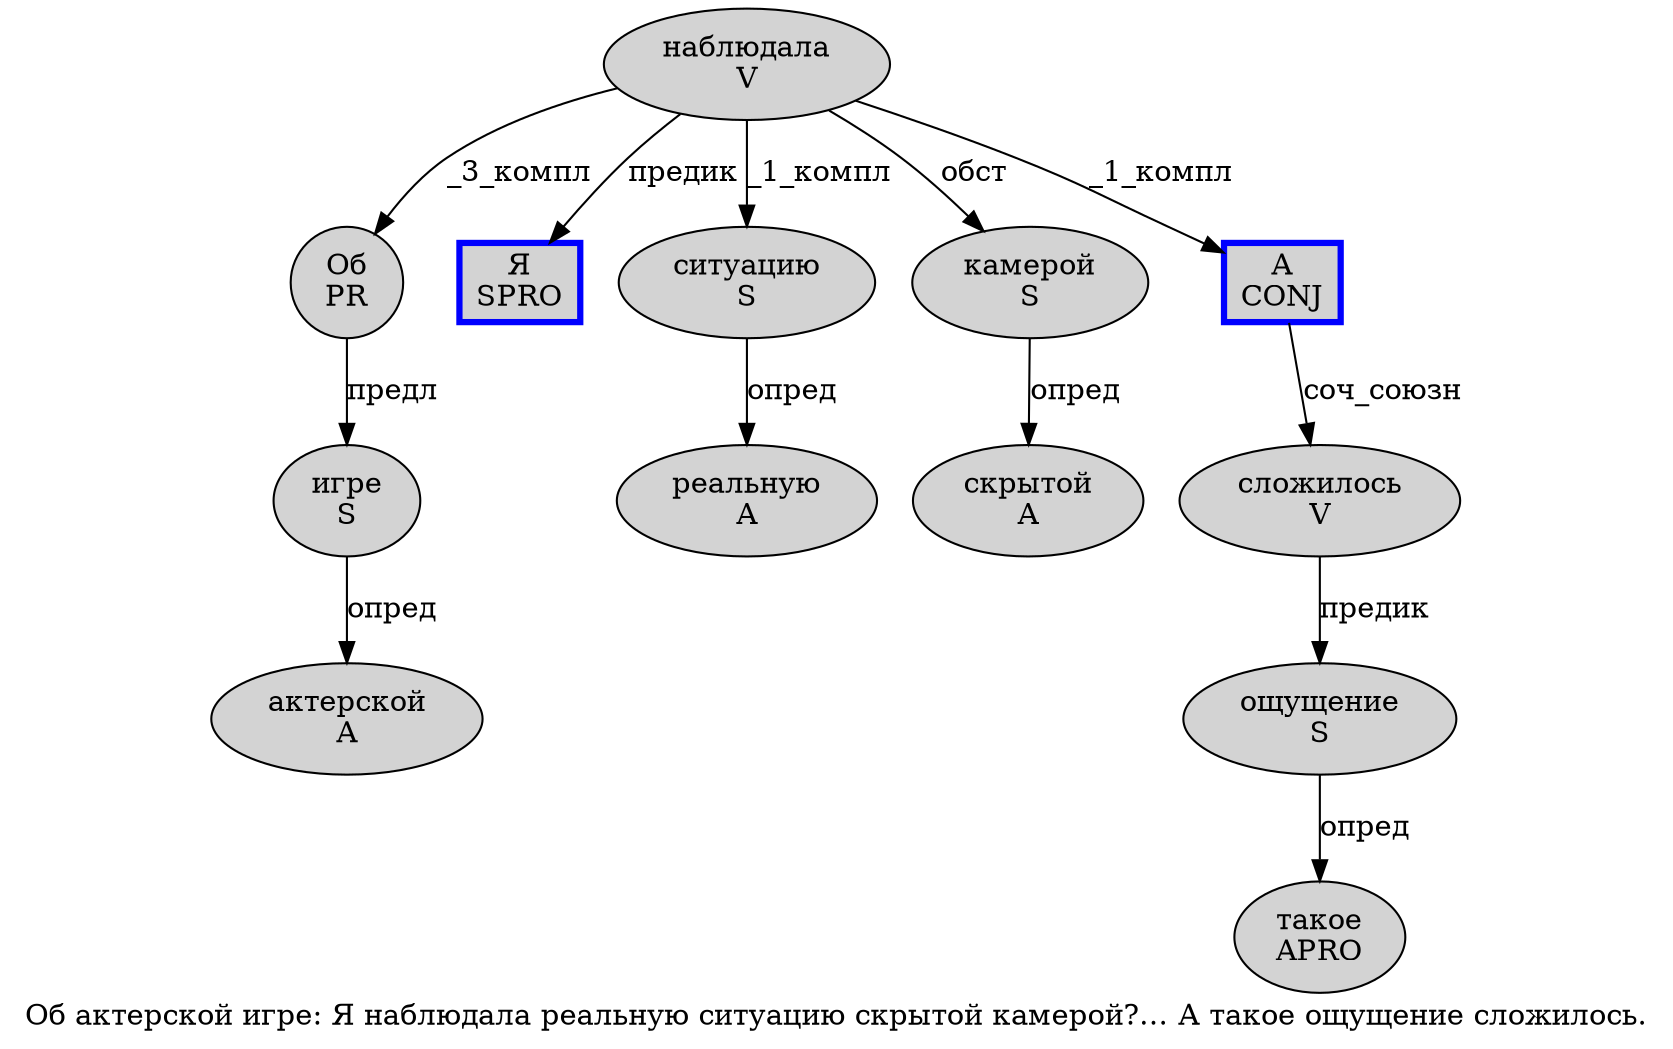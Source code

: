 digraph SENTENCE_219 {
	graph [label="Об актерской игре: Я наблюдала реальную ситуацию скрытой камерой?… А такое ощущение сложилось."]
	node [style=filled]
		0 [label="Об
PR" color="" fillcolor=lightgray penwidth=1 shape=ellipse]
		1 [label="актерской
A" color="" fillcolor=lightgray penwidth=1 shape=ellipse]
		2 [label="игре
S" color="" fillcolor=lightgray penwidth=1 shape=ellipse]
		4 [label="Я
SPRO" color=blue fillcolor=lightgray penwidth=3 shape=box]
		5 [label="наблюдала
V" color="" fillcolor=lightgray penwidth=1 shape=ellipse]
		6 [label="реальную
A" color="" fillcolor=lightgray penwidth=1 shape=ellipse]
		7 [label="ситуацию
S" color="" fillcolor=lightgray penwidth=1 shape=ellipse]
		8 [label="скрытой
A" color="" fillcolor=lightgray penwidth=1 shape=ellipse]
		9 [label="камерой
S" color="" fillcolor=lightgray penwidth=1 shape=ellipse]
		12 [label="А
CONJ" color=blue fillcolor=lightgray penwidth=3 shape=box]
		13 [label="такое
APRO" color="" fillcolor=lightgray penwidth=1 shape=ellipse]
		14 [label="ощущение
S" color="" fillcolor=lightgray penwidth=1 shape=ellipse]
		15 [label="сложилось
V" color="" fillcolor=lightgray penwidth=1 shape=ellipse]
			7 -> 6 [label="опред"]
			5 -> 0 [label="_3_компл"]
			5 -> 4 [label="предик"]
			5 -> 7 [label="_1_компл"]
			5 -> 9 [label="обст"]
			5 -> 12 [label="_1_компл"]
			12 -> 15 [label="соч_союзн"]
			14 -> 13 [label="опред"]
			15 -> 14 [label="предик"]
			9 -> 8 [label="опред"]
			0 -> 2 [label="предл"]
			2 -> 1 [label="опред"]
}